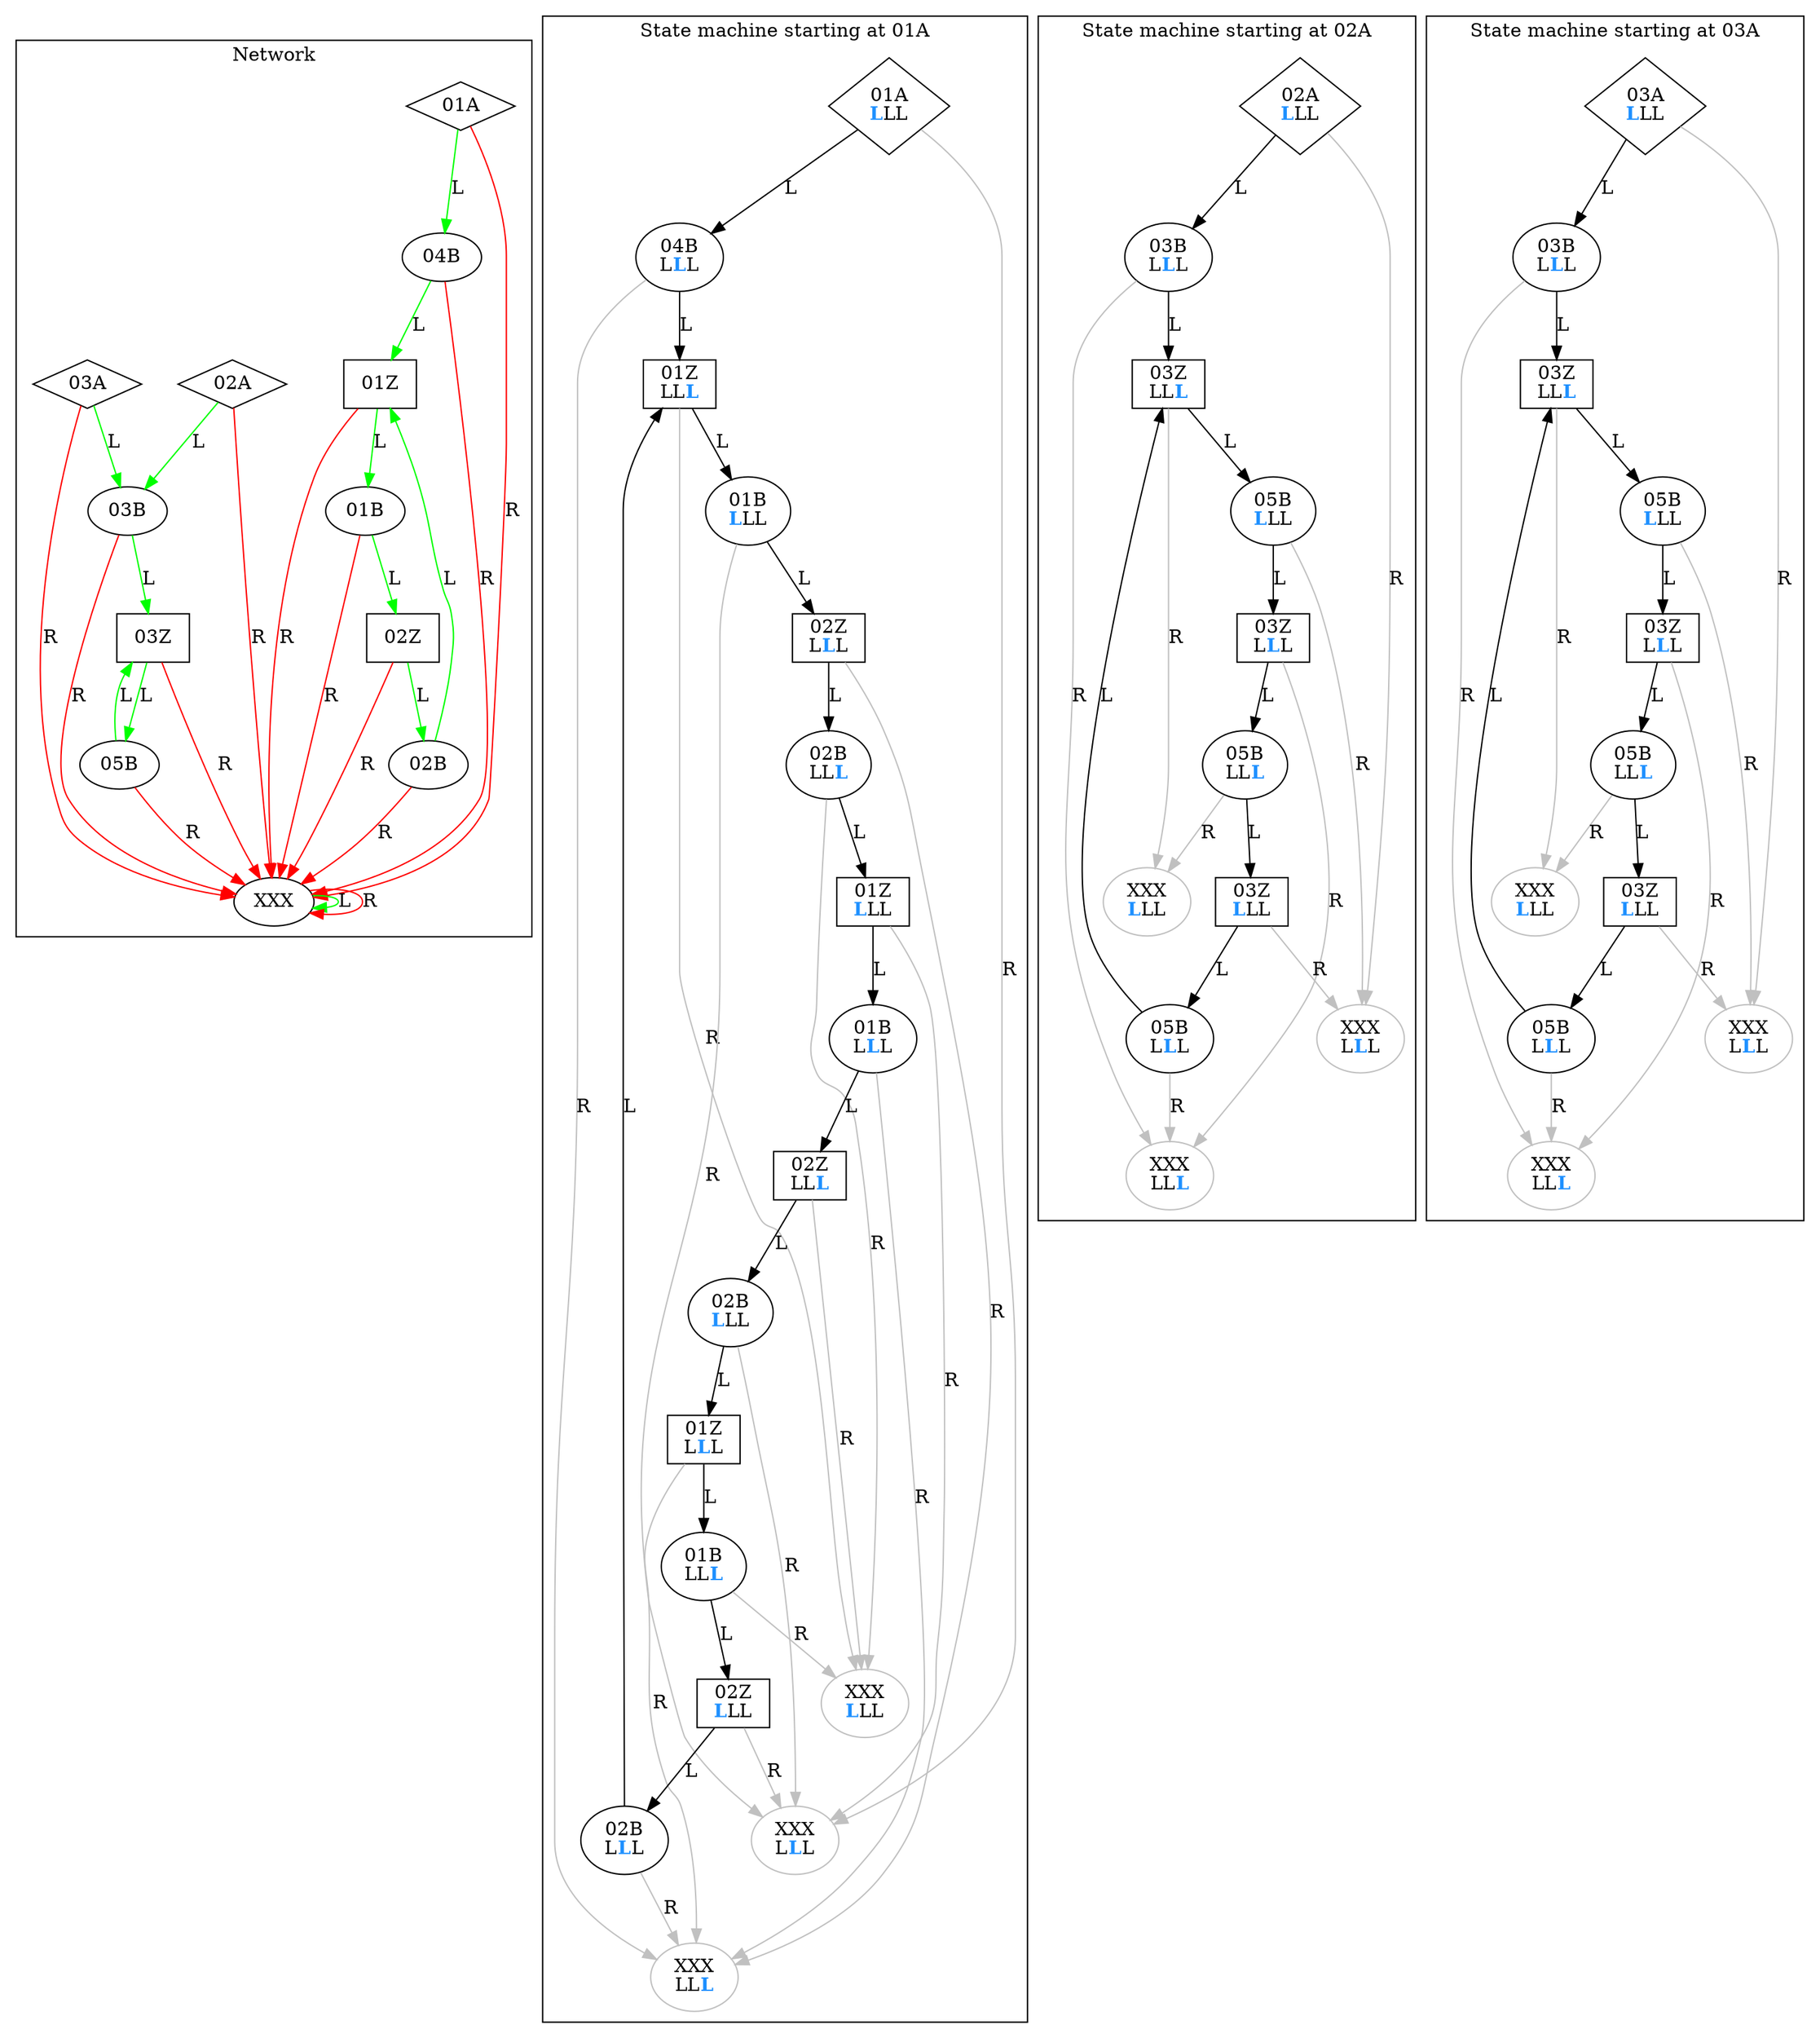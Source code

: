 digraph G {
	subgraph cluster {
	label = "Network"
	color=black
		_01A [label="01A",shape=diamond]
		_01A -> _04B [color=green,label=L]
		_01A -> _XXX [color=red,label=R]
		_02A [label="02A",shape=diamond]
		_02A -> _03B [color=green,label=L]
		_02A -> _XXX [color=red,label=R]
		_03A [label="03A",shape=diamond]
		_03A -> _03B [color=green,label=L]
		_03A -> _XXX [color=red,label=R]
		_01B [label="01B",shape=ellipse]
		_01B -> _02Z [color=green,label=L]
		_01B -> _XXX [color=red,label=R]
		_02B [label="02B",shape=ellipse]
		_02B -> _01Z [color=green,label=L]
		_02B -> _XXX [color=red,label=R]
		_03B [label="03B",shape=ellipse]
		_03B -> _03Z [color=green,label=L]
		_03B -> _XXX [color=red,label=R]
		_04B [label="04B",shape=ellipse]
		_04B -> _01Z [color=green,label=L]
		_04B -> _XXX [color=red,label=R]
		_05B [label="05B",shape=ellipse]
		_05B -> _03Z [color=green,label=L]
		_05B -> _XXX [color=red,label=R]
		_01Z [label="01Z",shape=rect]
		_01Z -> _01B [color=green,label=L]
		_01Z -> _XXX [color=red,label=R]
		_02Z [label="02Z",shape=rect]
		_02Z -> _02B [color=green,label=L]
		_02Z -> _XXX [color=red,label=R]
		_03Z [label="03Z",shape=rect]
		_03Z -> _05B [color=green,label=L]
		_03Z -> _XXX [color=red,label=R]
		_XXX [label="XXX",shape=ellipse]
		_XXX -> _XXX [color=green,label=L]
		_XXX -> _XXX [color=red,label=R]
	}

	subgraph cluster_01A {
		label = "State machine starting at 01A"
		color = black
		_walk_01A_01A_0 [shape=diamond,label=<01A<br/><font color="dodgerblue"><b>L</b></font>LL>]
		_walk_01A_01A_0 -> _walk_01A_04B_1 [label=L]
		_walk_01A_01A_0 -> _walk_01A_XXX_1 [label=R,color=gray]
		_walk_01A_04B_1 [shape=ellipse,label=<04B<br/>L<font color="dodgerblue"><b>L</b></font>L>]
		_walk_01A_04B_1 -> _walk_01A_01Z_2 [label=L]
		_walk_01A_04B_1 -> _walk_01A_XXX_2 [label=R,color=gray]
		_walk_01A_01Z_2 [shape=rect,label=<01Z<br/>LL<font color="dodgerblue"><b>L</b></font>>]
		_walk_01A_01Z_2 -> _walk_01A_01B_0 [label=L]
		_walk_01A_01Z_2 -> _walk_01A_XXX_0 [label=R,color=gray]
		_walk_01A_01B_0 [shape=ellipse,label=<01B<br/><font color="dodgerblue"><b>L</b></font>LL>]
		_walk_01A_01B_0 -> _walk_01A_02Z_1 [label=L]
		_walk_01A_01B_0 -> _walk_01A_XXX_1 [label=R,color=gray]
		_walk_01A_02Z_1 [shape=rect,label=<02Z<br/>L<font color="dodgerblue"><b>L</b></font>L>]
		_walk_01A_02Z_1 -> _walk_01A_02B_2 [label=L]
		_walk_01A_02Z_1 -> _walk_01A_XXX_2 [label=R,color=gray]
		_walk_01A_02B_2 [shape=ellipse,label=<02B<br/>LL<font color="dodgerblue"><b>L</b></font>>]
		_walk_01A_02B_2 -> _walk_01A_01Z_0 [label=L]
		_walk_01A_02B_2 -> _walk_01A_XXX_0 [label=R,color=gray]
		_walk_01A_01Z_0 [shape=rect,label=<01Z<br/><font color="dodgerblue"><b>L</b></font>LL>]
		_walk_01A_01Z_0 -> _walk_01A_01B_1 [label=L]
		_walk_01A_01Z_0 -> _walk_01A_XXX_1 [label=R,color=gray]
		_walk_01A_01B_1 [shape=ellipse,label=<01B<br/>L<font color="dodgerblue"><b>L</b></font>L>]
		_walk_01A_01B_1 -> _walk_01A_02Z_2 [label=L]
		_walk_01A_01B_1 -> _walk_01A_XXX_2 [label=R,color=gray]
		_walk_01A_02Z_2 [shape=rect,label=<02Z<br/>LL<font color="dodgerblue"><b>L</b></font>>]
		_walk_01A_02Z_2 -> _walk_01A_02B_0 [label=L]
		_walk_01A_02Z_2 -> _walk_01A_XXX_0 [label=R,color=gray]
		_walk_01A_02B_0 [shape=ellipse,label=<02B<br/><font color="dodgerblue"><b>L</b></font>LL>]
		_walk_01A_02B_0 -> _walk_01A_01Z_1 [label=L]
		_walk_01A_02B_0 -> _walk_01A_XXX_1 [label=R,color=gray]
		_walk_01A_01Z_1 [shape=rect,label=<01Z<br/>L<font color="dodgerblue"><b>L</b></font>L>]
		_walk_01A_01Z_1 -> _walk_01A_01B_2 [label=L]
		_walk_01A_01Z_1 -> _walk_01A_XXX_2 [label=R,color=gray]
		_walk_01A_01B_2 [shape=ellipse,label=<01B<br/>LL<font color="dodgerblue"><b>L</b></font>>]
		_walk_01A_01B_2 -> _walk_01A_02Z_0 [label=L]
		_walk_01A_01B_2 -> _walk_01A_XXX_0 [label=R,color=gray]
		_walk_01A_02Z_0 [shape=rect,label=<02Z<br/><font color="dodgerblue"><b>L</b></font>LL>]
		_walk_01A_02Z_0 -> _walk_01A_02B_1 [label=L]
		_walk_01A_02Z_0 -> _walk_01A_XXX_1 [label=R,color=gray]
		_walk_01A_02B_1 [shape=ellipse,label=<02B<br/>L<font color="dodgerblue"><b>L</b></font>L>]
		_walk_01A_02B_1 -> _walk_01A_01Z_2 [label=L]
		_walk_01A_02B_1 -> _walk_01A_XXX_2 [label=R,color=gray]
		_walk_01A_XXX_1 [shape=ellipse,label=<XXX<br/>L<font color="dodgerblue"><b>L</b></font>L>,color=gray]
		_walk_01A_XXX_2 [shape=ellipse,label=<XXX<br/>LL<font color="dodgerblue"><b>L</b></font>>,color=gray]
		_walk_01A_XXX_0 [shape=ellipse,label=<XXX<br/><font color="dodgerblue"><b>L</b></font>LL>,color=gray]
	}

	subgraph cluster_02A {
		label = "State machine starting at 02A"
		color = black
		_walk_02A_02A_0 [shape=diamond,label=<02A<br/><font color="dodgerblue"><b>L</b></font>LL>]
		_walk_02A_02A_0 -> _walk_02A_03B_1 [label=L]
		_walk_02A_02A_0 -> _walk_02A_XXX_1 [label=R,color=gray]
		_walk_02A_03B_1 [shape=ellipse,label=<03B<br/>L<font color="dodgerblue"><b>L</b></font>L>]
		_walk_02A_03B_1 -> _walk_02A_03Z_2 [label=L]
		_walk_02A_03B_1 -> _walk_02A_XXX_2 [label=R,color=gray]
		_walk_02A_03Z_2 [shape=rect,label=<03Z<br/>LL<font color="dodgerblue"><b>L</b></font>>]
		_walk_02A_03Z_2 -> _walk_02A_05B_0 [label=L]
		_walk_02A_03Z_2 -> _walk_02A_XXX_0 [label=R,color=gray]
		_walk_02A_05B_0 [shape=ellipse,label=<05B<br/><font color="dodgerblue"><b>L</b></font>LL>]
		_walk_02A_05B_0 -> _walk_02A_03Z_1 [label=L]
		_walk_02A_05B_0 -> _walk_02A_XXX_1 [label=R,color=gray]
		_walk_02A_03Z_1 [shape=rect,label=<03Z<br/>L<font color="dodgerblue"><b>L</b></font>L>]
		_walk_02A_03Z_1 -> _walk_02A_05B_2 [label=L]
		_walk_02A_03Z_1 -> _walk_02A_XXX_2 [label=R,color=gray]
		_walk_02A_05B_2 [shape=ellipse,label=<05B<br/>LL<font color="dodgerblue"><b>L</b></font>>]
		_walk_02A_05B_2 -> _walk_02A_03Z_0 [label=L]
		_walk_02A_05B_2 -> _walk_02A_XXX_0 [label=R,color=gray]
		_walk_02A_03Z_0 [shape=rect,label=<03Z<br/><font color="dodgerblue"><b>L</b></font>LL>]
		_walk_02A_03Z_0 -> _walk_02A_05B_1 [label=L]
		_walk_02A_03Z_0 -> _walk_02A_XXX_1 [label=R,color=gray]
		_walk_02A_05B_1 [shape=ellipse,label=<05B<br/>L<font color="dodgerblue"><b>L</b></font>L>]
		_walk_02A_05B_1 -> _walk_02A_03Z_2 [label=L]
		_walk_02A_05B_1 -> _walk_02A_XXX_2 [label=R,color=gray]
		_walk_02A_XXX_1 [shape=ellipse,label=<XXX<br/>L<font color="dodgerblue"><b>L</b></font>L>,color=gray]
		_walk_02A_XXX_2 [shape=ellipse,label=<XXX<br/>LL<font color="dodgerblue"><b>L</b></font>>,color=gray]
		_walk_02A_XXX_0 [shape=ellipse,label=<XXX<br/><font color="dodgerblue"><b>L</b></font>LL>,color=gray]
	}

	subgraph cluster_03A {
		label = "State machine starting at 03A"
		color = black
		_walk_03A_03A_0 [shape=diamond,label=<03A<br/><font color="dodgerblue"><b>L</b></font>LL>]
		_walk_03A_03A_0 -> _walk_03A_03B_1 [label=L]
		_walk_03A_03A_0 -> _walk_03A_XXX_1 [label=R,color=gray]
		_walk_03A_03B_1 [shape=ellipse,label=<03B<br/>L<font color="dodgerblue"><b>L</b></font>L>]
		_walk_03A_03B_1 -> _walk_03A_03Z_2 [label=L]
		_walk_03A_03B_1 -> _walk_03A_XXX_2 [label=R,color=gray]
		_walk_03A_03Z_2 [shape=rect,label=<03Z<br/>LL<font color="dodgerblue"><b>L</b></font>>]
		_walk_03A_03Z_2 -> _walk_03A_05B_0 [label=L]
		_walk_03A_03Z_2 -> _walk_03A_XXX_0 [label=R,color=gray]
		_walk_03A_05B_0 [shape=ellipse,label=<05B<br/><font color="dodgerblue"><b>L</b></font>LL>]
		_walk_03A_05B_0 -> _walk_03A_03Z_1 [label=L]
		_walk_03A_05B_0 -> _walk_03A_XXX_1 [label=R,color=gray]
		_walk_03A_03Z_1 [shape=rect,label=<03Z<br/>L<font color="dodgerblue"><b>L</b></font>L>]
		_walk_03A_03Z_1 -> _walk_03A_05B_2 [label=L]
		_walk_03A_03Z_1 -> _walk_03A_XXX_2 [label=R,color=gray]
		_walk_03A_05B_2 [shape=ellipse,label=<05B<br/>LL<font color="dodgerblue"><b>L</b></font>>]
		_walk_03A_05B_2 -> _walk_03A_03Z_0 [label=L]
		_walk_03A_05B_2 -> _walk_03A_XXX_0 [label=R,color=gray]
		_walk_03A_03Z_0 [shape=rect,label=<03Z<br/><font color="dodgerblue"><b>L</b></font>LL>]
		_walk_03A_03Z_0 -> _walk_03A_05B_1 [label=L]
		_walk_03A_03Z_0 -> _walk_03A_XXX_1 [label=R,color=gray]
		_walk_03A_05B_1 [shape=ellipse,label=<05B<br/>L<font color="dodgerblue"><b>L</b></font>L>]
		_walk_03A_05B_1 -> _walk_03A_03Z_2 [label=L]
		_walk_03A_05B_1 -> _walk_03A_XXX_2 [label=R,color=gray]
		_walk_03A_XXX_1 [shape=ellipse,label=<XXX<br/>L<font color="dodgerblue"><b>L</b></font>L>,color=gray]
		_walk_03A_XXX_2 [shape=ellipse,label=<XXX<br/>LL<font color="dodgerblue"><b>L</b></font>>,color=gray]
		_walk_03A_XXX_0 [shape=ellipse,label=<XXX<br/><font color="dodgerblue"><b>L</b></font>LL>,color=gray]
	}
}
